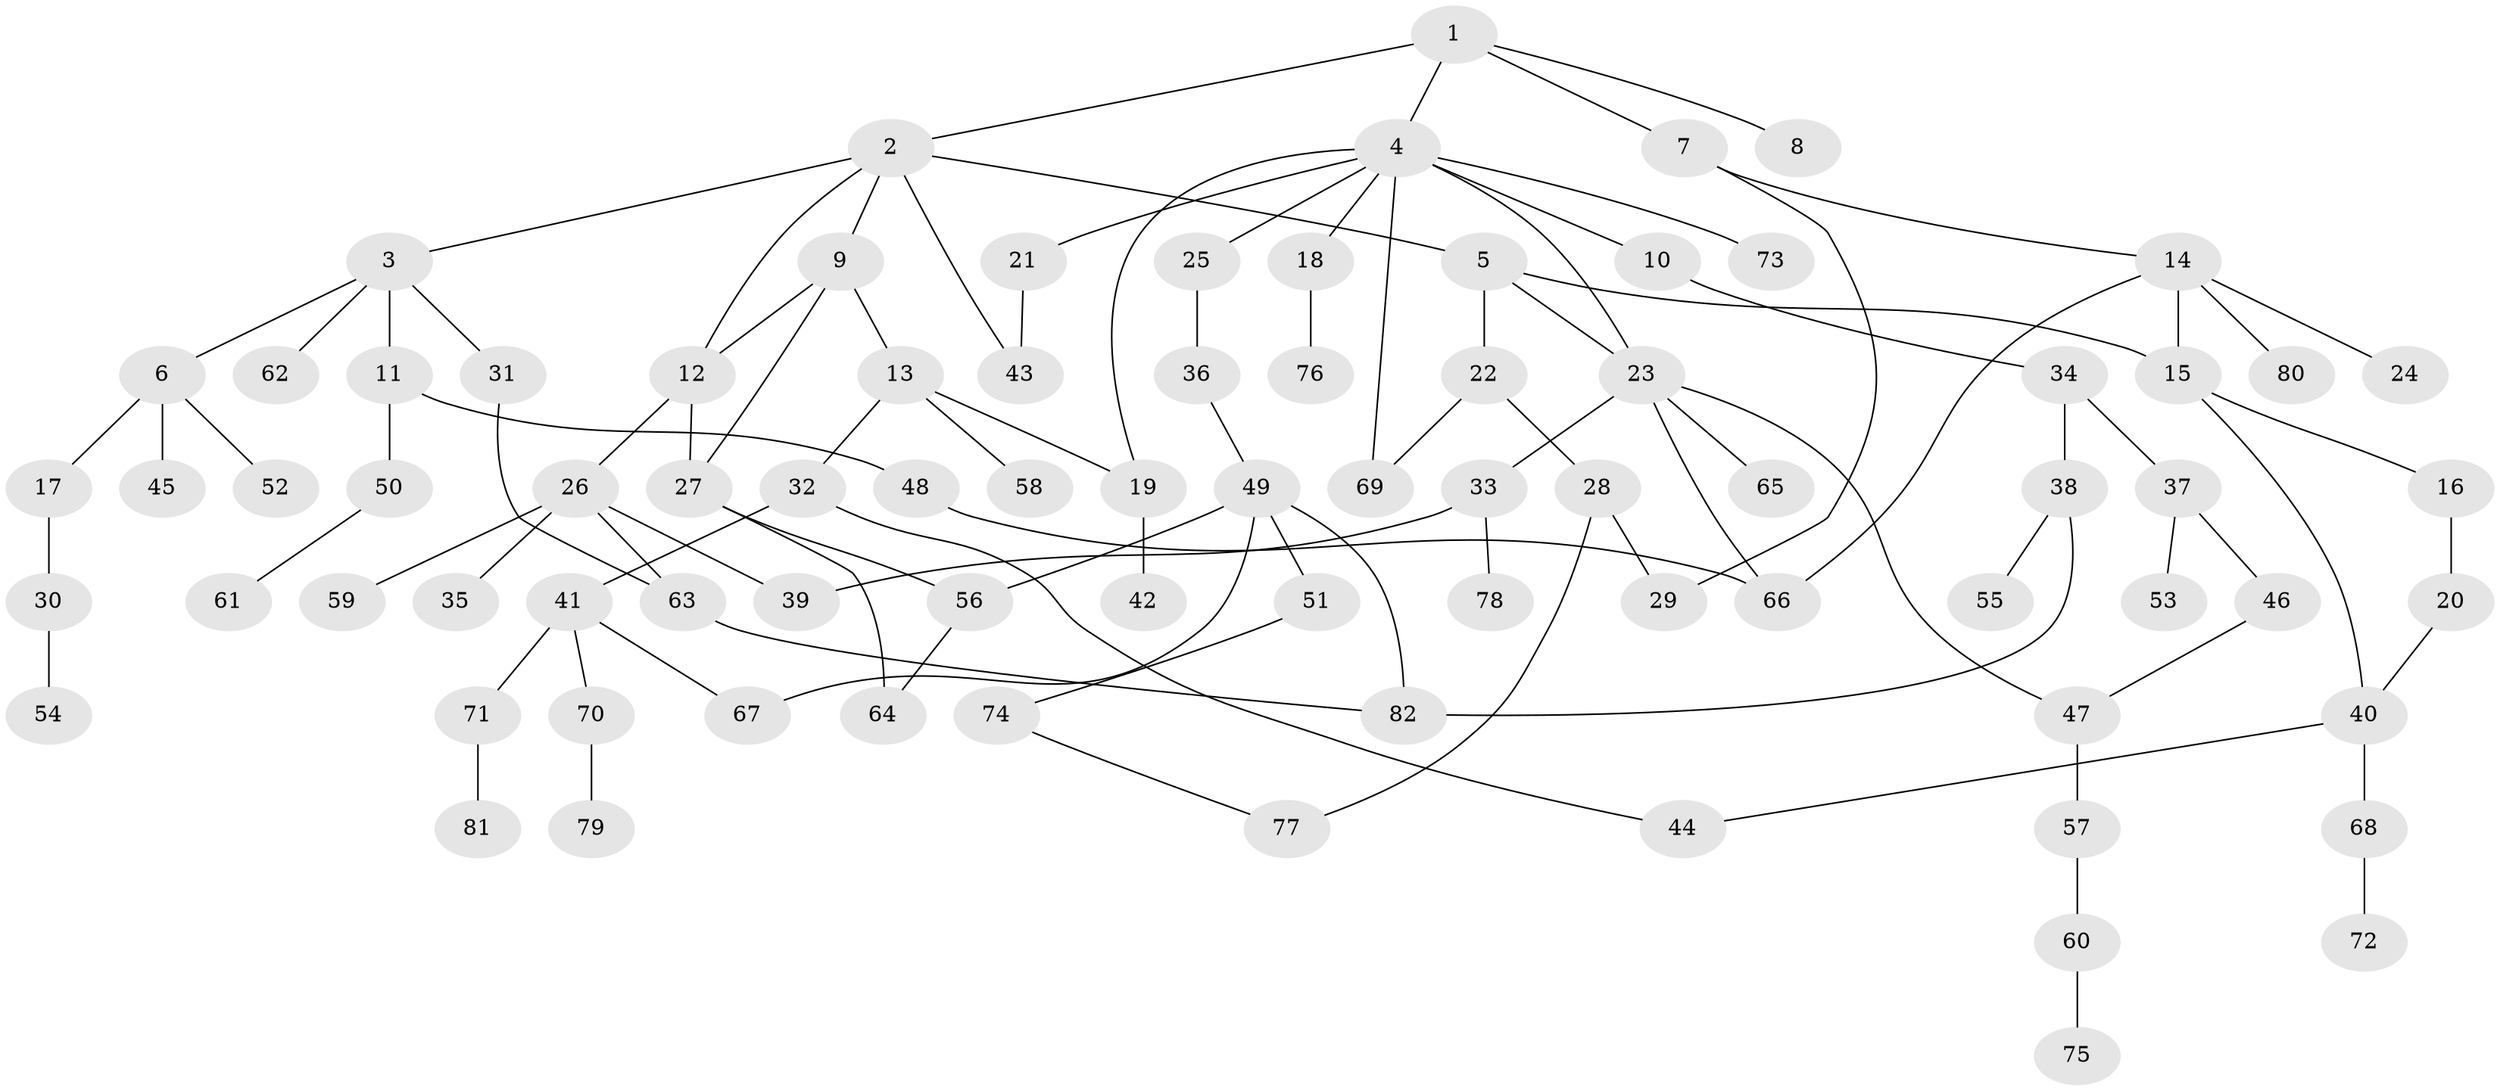 // Generated by graph-tools (version 1.1) at 2025/00/03/09/25 03:00:56]
// undirected, 82 vertices, 102 edges
graph export_dot {
graph [start="1"]
  node [color=gray90,style=filled];
  1;
  2;
  3;
  4;
  5;
  6;
  7;
  8;
  9;
  10;
  11;
  12;
  13;
  14;
  15;
  16;
  17;
  18;
  19;
  20;
  21;
  22;
  23;
  24;
  25;
  26;
  27;
  28;
  29;
  30;
  31;
  32;
  33;
  34;
  35;
  36;
  37;
  38;
  39;
  40;
  41;
  42;
  43;
  44;
  45;
  46;
  47;
  48;
  49;
  50;
  51;
  52;
  53;
  54;
  55;
  56;
  57;
  58;
  59;
  60;
  61;
  62;
  63;
  64;
  65;
  66;
  67;
  68;
  69;
  70;
  71;
  72;
  73;
  74;
  75;
  76;
  77;
  78;
  79;
  80;
  81;
  82;
  1 -- 2;
  1 -- 4;
  1 -- 7;
  1 -- 8;
  2 -- 3;
  2 -- 5;
  2 -- 9;
  2 -- 43;
  2 -- 12;
  3 -- 6;
  3 -- 11;
  3 -- 31;
  3 -- 62;
  4 -- 10;
  4 -- 18;
  4 -- 19;
  4 -- 21;
  4 -- 25;
  4 -- 73;
  4 -- 69;
  4 -- 23;
  5 -- 15;
  5 -- 22;
  5 -- 23;
  6 -- 17;
  6 -- 45;
  6 -- 52;
  7 -- 14;
  7 -- 29;
  9 -- 12;
  9 -- 13;
  9 -- 27;
  10 -- 34;
  11 -- 48;
  11 -- 50;
  12 -- 26;
  12 -- 27;
  13 -- 32;
  13 -- 58;
  13 -- 19;
  14 -- 24;
  14 -- 80;
  14 -- 66;
  14 -- 15;
  15 -- 16;
  15 -- 40;
  16 -- 20;
  17 -- 30;
  18 -- 76;
  19 -- 42;
  20 -- 40;
  21 -- 43;
  22 -- 28;
  22 -- 69;
  23 -- 33;
  23 -- 47;
  23 -- 65;
  23 -- 66;
  25 -- 36;
  26 -- 35;
  26 -- 59;
  26 -- 39;
  26 -- 63;
  27 -- 64;
  27 -- 56;
  28 -- 29;
  28 -- 77;
  30 -- 54;
  31 -- 63;
  32 -- 41;
  32 -- 44;
  33 -- 39;
  33 -- 78;
  34 -- 37;
  34 -- 38;
  36 -- 49;
  37 -- 46;
  37 -- 53;
  38 -- 55;
  38 -- 82;
  40 -- 44;
  40 -- 68;
  41 -- 70;
  41 -- 71;
  41 -- 67;
  46 -- 47;
  47 -- 57;
  48 -- 66;
  49 -- 51;
  49 -- 56;
  49 -- 67;
  49 -- 82;
  50 -- 61;
  51 -- 74;
  56 -- 64;
  57 -- 60;
  60 -- 75;
  63 -- 82;
  68 -- 72;
  70 -- 79;
  71 -- 81;
  74 -- 77;
}
